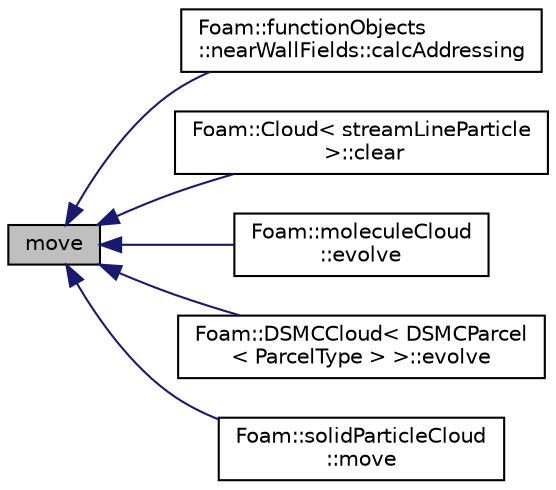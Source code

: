 digraph "move"
{
  bgcolor="transparent";
  edge [fontname="Helvetica",fontsize="10",labelfontname="Helvetica",labelfontsize="10"];
  node [fontname="Helvetica",fontsize="10",shape=record];
  rankdir="LR";
  Node120 [label="move",height=0.2,width=0.4,color="black", fillcolor="grey75", style="filled", fontcolor="black"];
  Node120 -> Node121 [dir="back",color="midnightblue",fontsize="10",style="solid",fontname="Helvetica"];
  Node121 [label="Foam::functionObjects\l::nearWallFields::calcAddressing",height=0.2,width=0.4,color="black",URL="$a24233.html#a7097a017d4eac4116d58a3cdbf507891",tooltip="Calculate addressing from cells back to patch faces. "];
  Node120 -> Node122 [dir="back",color="midnightblue",fontsize="10",style="solid",fontname="Helvetica"];
  Node122 [label="Foam::Cloud\< streamLineParticle\l \>::clear",height=0.2,width=0.4,color="black",URL="$a24697.html#ac8bb3912a3ce86b15842e79d0b421204"];
  Node120 -> Node123 [dir="back",color="midnightblue",fontsize="10",style="solid",fontname="Helvetica"];
  Node123 [label="Foam::moleculeCloud\l::evolve",height=0.2,width=0.4,color="black",URL="$a25537.html#a9e3bb886209d951167cd385c1ffe0b00",tooltip="Evolve the molecules (move, calculate forces, control state etc) "];
  Node120 -> Node124 [dir="back",color="midnightblue",fontsize="10",style="solid",fontname="Helvetica"];
  Node124 [label="Foam::DSMCCloud\< DSMCParcel\l\< ParcelType \> \>::evolve",height=0.2,width=0.4,color="black",URL="$a24813.html#a9e3bb886209d951167cd385c1ffe0b00",tooltip="Evolve the cloud (move, collide) "];
  Node120 -> Node125 [dir="back",color="midnightblue",fontsize="10",style="solid",fontname="Helvetica"];
  Node125 [label="Foam::solidParticleCloud\l::move",height=0.2,width=0.4,color="black",URL="$a25645.html#a2af9527a736cc86f1606ee85e3aa7e00",tooltip="Move the particles under the influence of the given. "];
}
